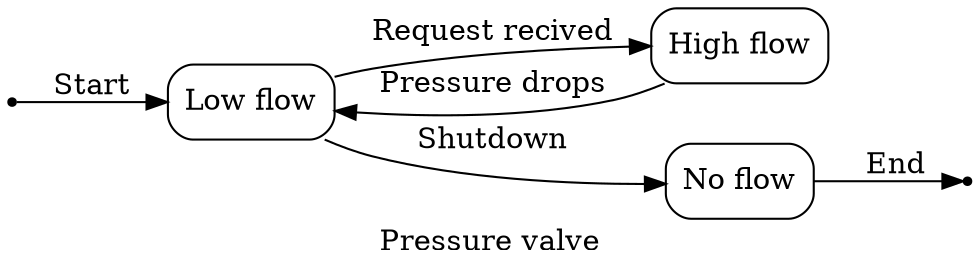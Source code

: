 digraph finite_state_machine {
    label="Pressure valve";
    rankdir="LR";
    dpi=300;
    node [shape=point, label=""];
    ENTRY;
    EXIT;
    node [shape=rect, style=rounded];

    A[label="Low flow"];
    B[label="High flow"];
    C[label="No flow"];

    ENTRY->A [label="Start"];
    A->C [label="Shutdown"];
    B->A [label="Pressure drops"];
    A->B [label="Request recived"];
    C->EXIT [label="End"];
}
